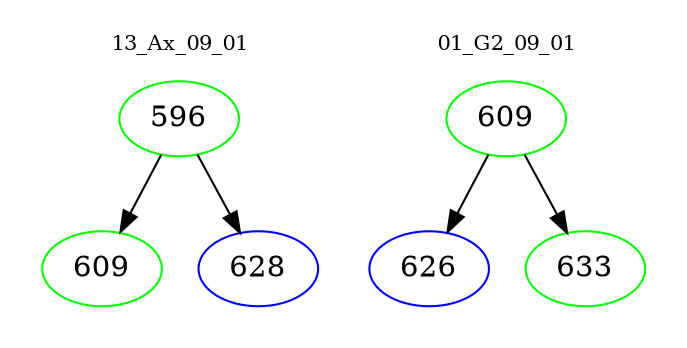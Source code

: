 digraph{
subgraph cluster_0 {
color = white
label = "13_Ax_09_01";
fontsize=10;
T0_596 [label="596", color="green"]
T0_596 -> T0_609 [color="black"]
T0_609 [label="609", color="green"]
T0_596 -> T0_628 [color="black"]
T0_628 [label="628", color="blue"]
}
subgraph cluster_1 {
color = white
label = "01_G2_09_01";
fontsize=10;
T1_609 [label="609", color="green"]
T1_609 -> T1_626 [color="black"]
T1_626 [label="626", color="blue"]
T1_609 -> T1_633 [color="black"]
T1_633 [label="633", color="green"]
}
}
